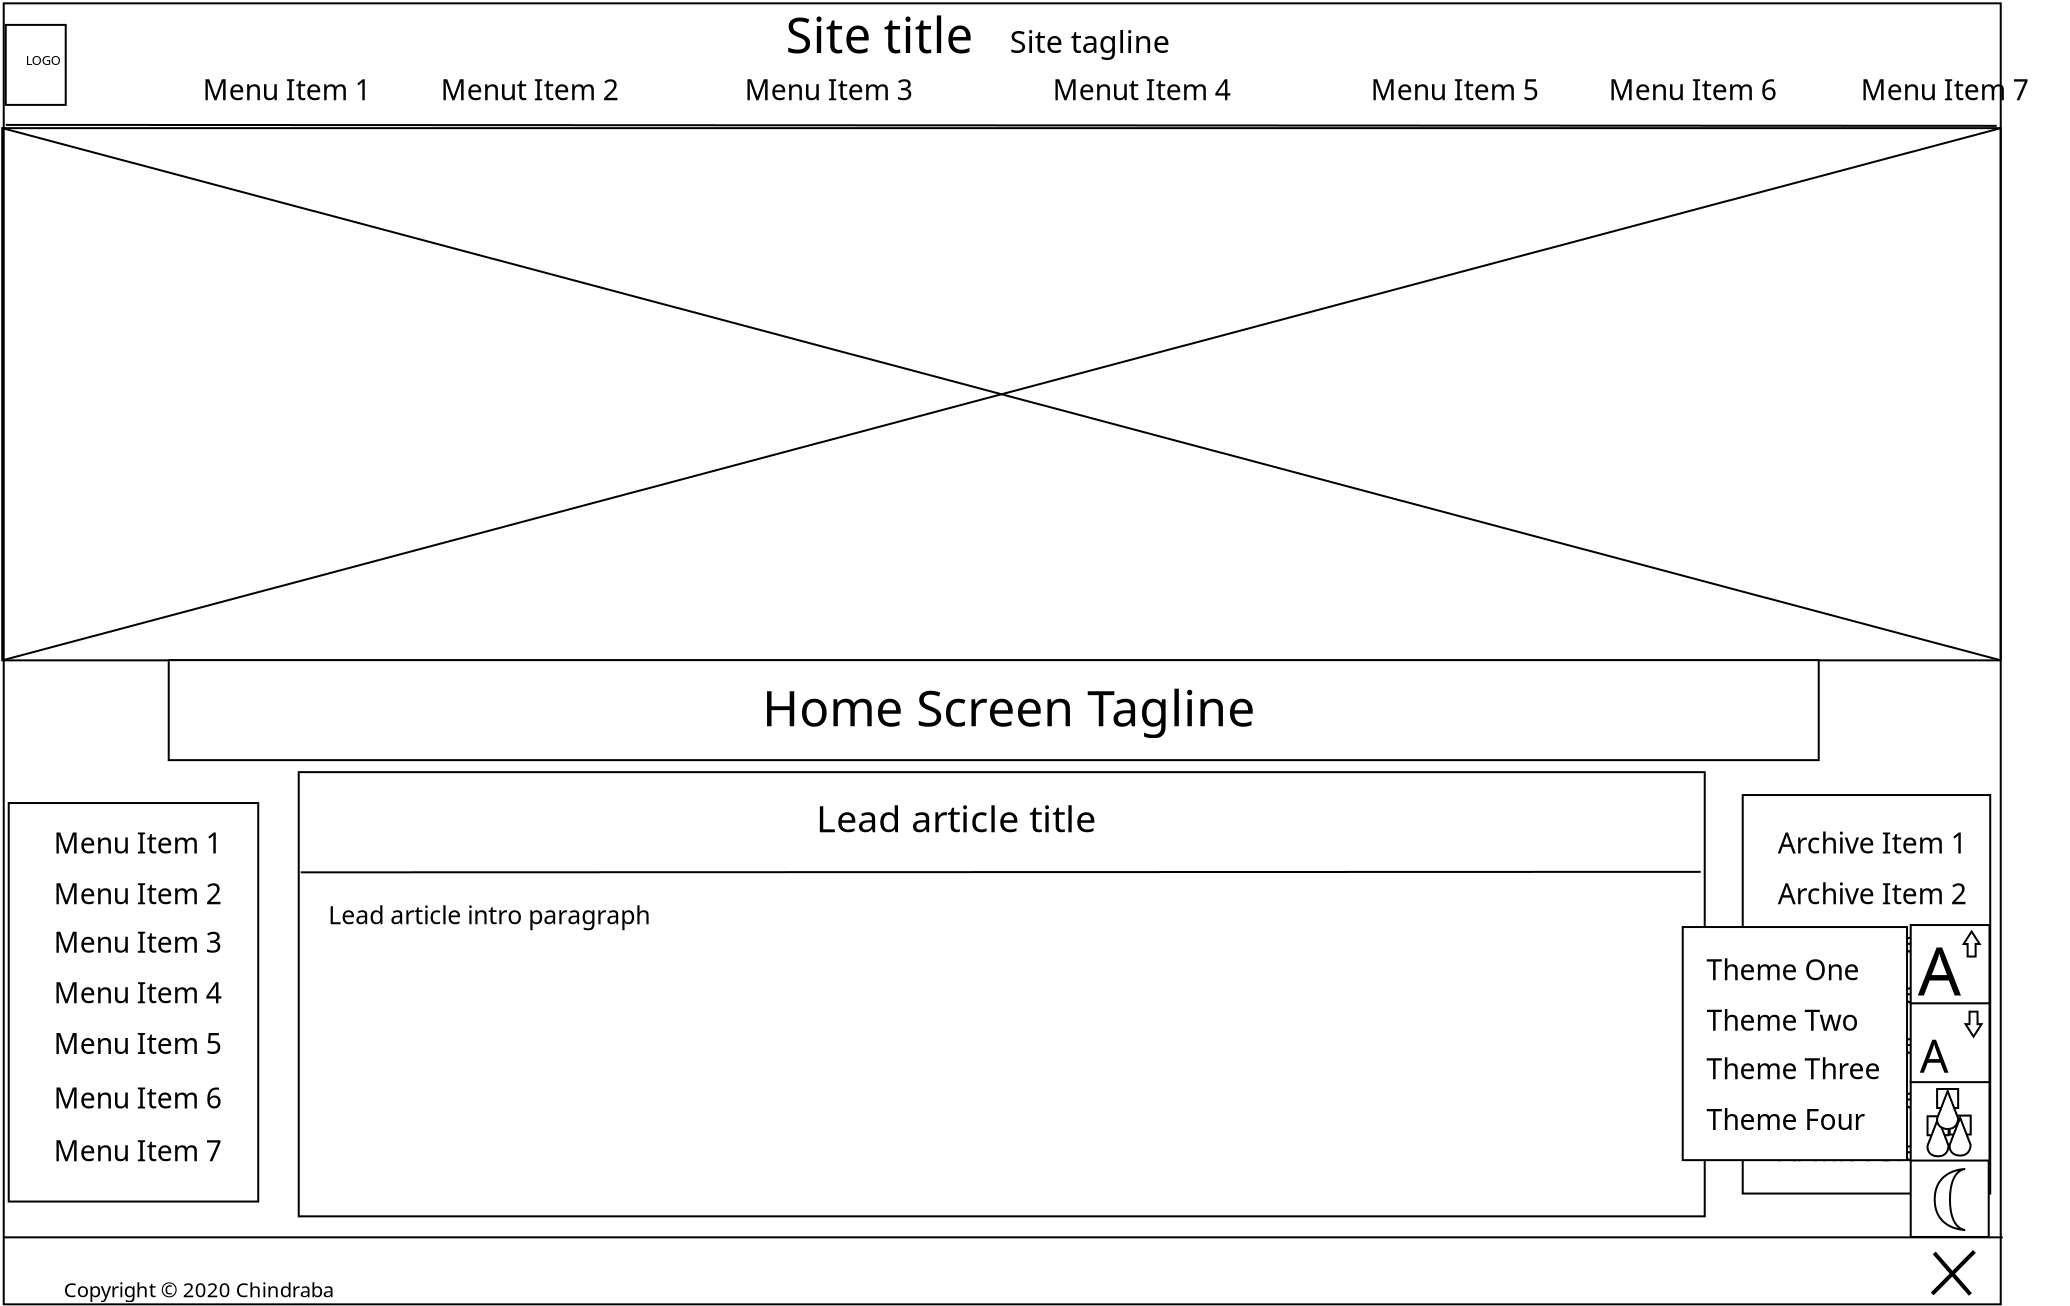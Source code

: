 <?xml version="1.0" encoding="UTF-8"?>
<dia:diagram xmlns:dia="http://www.lysator.liu.se/~alla/dia/">
  <dia:layer name="Background" visible="true" active="true">
    <dia:object type="Standard - Box" version="0" id="O0">
      <dia:attribute name="obj_pos">
        <dia:point val="0.175,0.06"/>
      </dia:attribute>
      <dia:attribute name="obj_bb">
        <dia:rectangle val="0.125,0.01;100.075,65.16"/>
      </dia:attribute>
      <dia:attribute name="elem_corner">
        <dia:point val="0.175,0.06"/>
      </dia:attribute>
      <dia:attribute name="elem_width">
        <dia:real val="99.85"/>
      </dia:attribute>
      <dia:attribute name="elem_height">
        <dia:real val="65.05"/>
      </dia:attribute>
      <dia:attribute name="show_background">
        <dia:boolean val="true"/>
      </dia:attribute>
    </dia:object>
    <dia:object type="Standard - Line" version="0" id="O1">
      <dia:attribute name="obj_pos">
        <dia:point val="0.175,61.76"/>
      </dia:attribute>
      <dia:attribute name="obj_bb">
        <dia:rectangle val="0.125,61.71;100.175,61.81"/>
      </dia:attribute>
      <dia:attribute name="conn_endpoints">
        <dia:point val="0.175,61.76"/>
        <dia:point val="100.125,61.76"/>
      </dia:attribute>
      <dia:attribute name="numcp">
        <dia:int val="1"/>
      </dia:attribute>
    </dia:object>
    <dia:object type="Standard - Text" version="1" id="O2">
      <dia:attribute name="obj_pos">
        <dia:point val="3.175,64.76"/>
      </dia:attribute>
      <dia:attribute name="obj_bb">
        <dia:rectangle val="3.175,63.817;15.955,65.008"/>
      </dia:attribute>
      <dia:attribute name="text">
        <dia:composite type="text">
          <dia:attribute name="string">
            <dia:string>#Copyright © 2020 Chindraba#</dia:string>
          </dia:attribute>
          <dia:attribute name="font">
            <dia:font family="sans" style="0" name="Helvetica"/>
          </dia:attribute>
          <dia:attribute name="height">
            <dia:real val="1.27"/>
          </dia:attribute>
          <dia:attribute name="pos">
            <dia:point val="3.175,64.76"/>
          </dia:attribute>
          <dia:attribute name="color">
            <dia:color val="#000000"/>
          </dia:attribute>
          <dia:attribute name="alignment">
            <dia:enum val="0"/>
          </dia:attribute>
        </dia:composite>
      </dia:attribute>
      <dia:attribute name="valign">
        <dia:enum val="3"/>
      </dia:attribute>
    </dia:object>
    <dia:group>
      <dia:group>
        <dia:object type="Standard - Box" version="0" id="O3">
          <dia:attribute name="obj_pos">
            <dia:point val="0.275,1.138"/>
          </dia:attribute>
          <dia:attribute name="obj_bb">
            <dia:rectangle val="0.225,1.088;3.325,5.188"/>
          </dia:attribute>
          <dia:attribute name="elem_corner">
            <dia:point val="0.275,1.138"/>
          </dia:attribute>
          <dia:attribute name="elem_width">
            <dia:real val="3"/>
          </dia:attribute>
          <dia:attribute name="elem_height">
            <dia:real val="4"/>
          </dia:attribute>
          <dia:attribute name="show_background">
            <dia:boolean val="true"/>
          </dia:attribute>
        </dia:object>
        <dia:object type="Standard - Text" version="1" id="O4">
          <dia:attribute name="obj_pos">
            <dia:point val="1.275,3.138"/>
          </dia:attribute>
          <dia:attribute name="obj_bb">
            <dia:rectangle val="1.275,2.544;2.915,3.294"/>
          </dia:attribute>
          <dia:attribute name="text">
            <dia:composite type="text">
              <dia:attribute name="string">
                <dia:string>#LOGO#</dia:string>
              </dia:attribute>
              <dia:attribute name="font">
                <dia:font family="sans" style="0" name="Helvetica"/>
              </dia:attribute>
              <dia:attribute name="height">
                <dia:real val="0.8"/>
              </dia:attribute>
              <dia:attribute name="pos">
                <dia:point val="1.275,3.138"/>
              </dia:attribute>
              <dia:attribute name="color">
                <dia:color val="#000000"/>
              </dia:attribute>
              <dia:attribute name="alignment">
                <dia:enum val="0"/>
              </dia:attribute>
            </dia:composite>
          </dia:attribute>
          <dia:attribute name="valign">
            <dia:enum val="3"/>
          </dia:attribute>
        </dia:object>
      </dia:group>
      <dia:group>
        <dia:object type="Standard - Text" version="1" id="O5">
          <dia:attribute name="obj_pos">
            <dia:point val="39.275,2.538"/>
          </dia:attribute>
          <dia:attribute name="obj_bb">
            <dia:rectangle val="39.275,0.286;48.047,3.131"/>
          </dia:attribute>
          <dia:attribute name="text">
            <dia:composite type="text">
              <dia:attribute name="string">
                <dia:string>#Site title#</dia:string>
              </dia:attribute>
              <dia:attribute name="font">
                <dia:font family="sans" style="0" name="Helvetica"/>
              </dia:attribute>
              <dia:attribute name="height">
                <dia:real val="3.034"/>
              </dia:attribute>
              <dia:attribute name="pos">
                <dia:point val="39.275,2.538"/>
              </dia:attribute>
              <dia:attribute name="color">
                <dia:color val="#000000"/>
              </dia:attribute>
              <dia:attribute name="alignment">
                <dia:enum val="0"/>
              </dia:attribute>
            </dia:composite>
          </dia:attribute>
          <dia:attribute name="valign">
            <dia:enum val="3"/>
          </dia:attribute>
        </dia:object>
        <dia:object type="Standard - Text" version="1" id="O6">
          <dia:attribute name="obj_pos">
            <dia:point val="50.475,2.538"/>
          </dia:attribute>
          <dia:attribute name="obj_bb">
            <dia:rectangle val="50.475,1.124;58.005,2.91"/>
          </dia:attribute>
          <dia:attribute name="text">
            <dia:composite type="text">
              <dia:attribute name="string">
                <dia:string>#Site tagline#</dia:string>
              </dia:attribute>
              <dia:attribute name="font">
                <dia:font family="sans" style="0" name="Helvetica"/>
              </dia:attribute>
              <dia:attribute name="height">
                <dia:real val="1.905"/>
              </dia:attribute>
              <dia:attribute name="pos">
                <dia:point val="50.475,2.538"/>
              </dia:attribute>
              <dia:attribute name="color">
                <dia:color val="#000000"/>
              </dia:attribute>
              <dia:attribute name="alignment">
                <dia:enum val="0"/>
              </dia:attribute>
            </dia:composite>
          </dia:attribute>
          <dia:attribute name="valign">
            <dia:enum val="3"/>
          </dia:attribute>
        </dia:object>
      </dia:group>
      <dia:object type="Standard - Text" version="1" id="O7">
        <dia:attribute name="obj_pos">
          <dia:point val="10.125,4.91"/>
        </dia:attribute>
        <dia:attribute name="obj_bb">
          <dia:rectangle val="10.125,3.601;97.588,5.255"/>
        </dia:attribute>
        <dia:attribute name="text">
          <dia:composite type="text">
            <dia:attribute name="string">
              <dia:string>#Menu Item 1          Menut Item 2                  Menu Item 3                    Menut Item 4                    Menu Item 5          Menu Item 6            Menu Item 7#</dia:string>
            </dia:attribute>
            <dia:attribute name="font">
              <dia:font family="sans" style="0" name="Helvetica"/>
            </dia:attribute>
            <dia:attribute name="height">
              <dia:real val="1.764"/>
            </dia:attribute>
            <dia:attribute name="pos">
              <dia:point val="10.125,4.91"/>
            </dia:attribute>
            <dia:attribute name="color">
              <dia:color val="#000000"/>
            </dia:attribute>
            <dia:attribute name="alignment">
              <dia:enum val="0"/>
            </dia:attribute>
          </dia:composite>
        </dia:attribute>
        <dia:attribute name="valign">
          <dia:enum val="3"/>
        </dia:attribute>
      </dia:object>
      <dia:object type="Standard - Line" version="0" id="O8">
        <dia:attribute name="obj_pos">
          <dia:point val="0.275,6.138"/>
        </dia:attribute>
        <dia:attribute name="obj_bb">
          <dia:rectangle val="0.225,6.088;99.875,6.235"/>
        </dia:attribute>
        <dia:attribute name="conn_endpoints">
          <dia:point val="0.275,6.138"/>
          <dia:point val="99.825,6.185"/>
        </dia:attribute>
        <dia:attribute name="numcp">
          <dia:int val="1"/>
        </dia:attribute>
      </dia:object>
    </dia:group>
    <dia:group>
      <dia:object type="Standard - Box" version="0" id="O9">
        <dia:attribute name="obj_pos">
          <dia:point val="0.1,6.3"/>
        </dia:attribute>
        <dia:attribute name="obj_bb">
          <dia:rectangle val="0.05,6.25;100.075,32.96"/>
        </dia:attribute>
        <dia:attribute name="elem_corner">
          <dia:point val="0.1,6.3"/>
        </dia:attribute>
        <dia:attribute name="elem_width">
          <dia:real val="99.925"/>
        </dia:attribute>
        <dia:attribute name="elem_height">
          <dia:real val="26.61"/>
        </dia:attribute>
        <dia:attribute name="show_background">
          <dia:boolean val="false"/>
        </dia:attribute>
      </dia:object>
      <dia:object type="Standard - Line" version="0" id="O10">
        <dia:attribute name="obj_pos">
          <dia:point val="0.1,32.91"/>
        </dia:attribute>
        <dia:attribute name="obj_bb">
          <dia:rectangle val="0.039,6.239;100.086,32.971"/>
        </dia:attribute>
        <dia:attribute name="conn_endpoints">
          <dia:point val="0.1,32.91"/>
          <dia:point val="100.025,6.3"/>
        </dia:attribute>
        <dia:attribute name="numcp">
          <dia:int val="1"/>
        </dia:attribute>
        <dia:connections>
          <dia:connection handle="0" to="O9" connection="5"/>
          <dia:connection handle="1" to="O9" connection="2"/>
        </dia:connections>
      </dia:object>
      <dia:object type="Standard - Line" version="0" id="O11">
        <dia:attribute name="obj_pos">
          <dia:point val="0.1,6.3"/>
        </dia:attribute>
        <dia:attribute name="obj_bb">
          <dia:rectangle val="0.039,6.239;100.086,32.971"/>
        </dia:attribute>
        <dia:attribute name="conn_endpoints">
          <dia:point val="0.1,6.3"/>
          <dia:point val="100.025,32.91"/>
        </dia:attribute>
        <dia:attribute name="numcp">
          <dia:int val="1"/>
        </dia:attribute>
        <dia:connections>
          <dia:connection handle="0" to="O9" connection="0"/>
          <dia:connection handle="1" to="O9" connection="7"/>
        </dia:connections>
      </dia:object>
    </dia:group>
    <dia:group>
      <dia:object type="Standard - Box" version="0" id="O12">
        <dia:attribute name="obj_pos">
          <dia:point val="8.425,32.9"/>
        </dia:attribute>
        <dia:attribute name="obj_bb">
          <dia:rectangle val="8.375,32.85;90.975,37.95"/>
        </dia:attribute>
        <dia:attribute name="elem_corner">
          <dia:point val="8.425,32.9"/>
        </dia:attribute>
        <dia:attribute name="elem_width">
          <dia:real val="82.5"/>
        </dia:attribute>
        <dia:attribute name="elem_height">
          <dia:real val="5"/>
        </dia:attribute>
        <dia:attribute name="show_background">
          <dia:boolean val="true"/>
        </dia:attribute>
      </dia:object>
      <dia:object type="Standard - Text" version="1" id="O13">
        <dia:attribute name="obj_pos">
          <dia:point val="38.1,36.2"/>
        </dia:attribute>
        <dia:attribute name="obj_bb">
          <dia:rectangle val="38.1,33.896;61.557,36.806"/>
        </dia:attribute>
        <dia:attribute name="text">
          <dia:composite type="text">
            <dia:attribute name="string">
              <dia:string>#Home Screen Tagline#</dia:string>
            </dia:attribute>
            <dia:attribute name="font">
              <dia:font family="sans" style="0" name="Helvetica"/>
            </dia:attribute>
            <dia:attribute name="height">
              <dia:real val="3.104"/>
            </dia:attribute>
            <dia:attribute name="pos">
              <dia:point val="38.1,36.2"/>
            </dia:attribute>
            <dia:attribute name="color">
              <dia:color val="#000000"/>
            </dia:attribute>
            <dia:attribute name="alignment">
              <dia:enum val="0"/>
            </dia:attribute>
          </dia:composite>
        </dia:attribute>
        <dia:attribute name="valign">
          <dia:enum val="3"/>
        </dia:attribute>
      </dia:object>
    </dia:group>
    <dia:group>
      <dia:object type="Standard - Box" version="0" id="O14">
        <dia:attribute name="obj_pos">
          <dia:point val="14.925,38.5"/>
        </dia:attribute>
        <dia:attribute name="obj_bb">
          <dia:rectangle val="14.875,38.45;85.275,60.76"/>
        </dia:attribute>
        <dia:attribute name="elem_corner">
          <dia:point val="14.925,38.5"/>
        </dia:attribute>
        <dia:attribute name="elem_width">
          <dia:real val="70.3"/>
        </dia:attribute>
        <dia:attribute name="elem_height">
          <dia:real val="22.21"/>
        </dia:attribute>
        <dia:attribute name="show_background">
          <dia:boolean val="true"/>
        </dia:attribute>
      </dia:object>
      <dia:object type="Standard - Line" version="0" id="O15">
        <dia:attribute name="obj_pos">
          <dia:point val="15.025,43.51"/>
        </dia:attribute>
        <dia:attribute name="obj_bb">
          <dia:rectangle val="14.975,43.435;85.075,43.56"/>
        </dia:attribute>
        <dia:attribute name="conn_endpoints">
          <dia:point val="15.025,43.51"/>
          <dia:point val="85.025,43.485"/>
        </dia:attribute>
        <dia:attribute name="numcp">
          <dia:int val="1"/>
        </dia:attribute>
      </dia:object>
      <dia:object type="Standard - Text" version="1" id="O16">
        <dia:attribute name="obj_pos">
          <dia:point val="40.8,41.5"/>
        </dia:attribute>
        <dia:attribute name="obj_bb">
          <dia:rectangle val="40.8,39.772;54.057,41.955"/>
        </dia:attribute>
        <dia:attribute name="text">
          <dia:composite type="text">
            <dia:attribute name="string">
              <dia:string>#Lead article title#</dia:string>
            </dia:attribute>
            <dia:attribute name="font">
              <dia:font family="sans" style="0" name="Helvetica"/>
            </dia:attribute>
            <dia:attribute name="height">
              <dia:real val="2.328"/>
            </dia:attribute>
            <dia:attribute name="pos">
              <dia:point val="40.8,41.5"/>
            </dia:attribute>
            <dia:attribute name="color">
              <dia:color val="#000000"/>
            </dia:attribute>
            <dia:attribute name="alignment">
              <dia:enum val="0"/>
            </dia:attribute>
          </dia:composite>
        </dia:attribute>
        <dia:attribute name="valign">
          <dia:enum val="3"/>
        </dia:attribute>
      </dia:object>
      <dia:object type="Standard - Text" version="1" id="O17">
        <dia:attribute name="obj_pos">
          <dia:point val="16.4,46.1"/>
        </dia:attribute>
        <dia:attribute name="obj_bb">
          <dia:rectangle val="16.4,44.948;31.573,46.403"/>
        </dia:attribute>
        <dia:attribute name="text">
          <dia:composite type="text">
            <dia:attribute name="string">
              <dia:string>#Lead article intro paragraph#</dia:string>
            </dia:attribute>
            <dia:attribute name="font">
              <dia:font family="sans" style="0" name="Helvetica"/>
            </dia:attribute>
            <dia:attribute name="height">
              <dia:real val="1.552"/>
            </dia:attribute>
            <dia:attribute name="pos">
              <dia:point val="16.4,46.1"/>
            </dia:attribute>
            <dia:attribute name="color">
              <dia:color val="#000000"/>
            </dia:attribute>
            <dia:attribute name="alignment">
              <dia:enum val="0"/>
            </dia:attribute>
          </dia:composite>
        </dia:attribute>
        <dia:attribute name="valign">
          <dia:enum val="3"/>
        </dia:attribute>
      </dia:object>
    </dia:group>
    <dia:group>
      <dia:group>
        <dia:object type="Standard - Box" version="0" id="O18">
          <dia:attribute name="obj_pos">
            <dia:point val="0.425,40.045"/>
          </dia:attribute>
          <dia:attribute name="obj_bb">
            <dia:rectangle val="0.375,39.995;12.95,60.02"/>
          </dia:attribute>
          <dia:attribute name="elem_corner">
            <dia:point val="0.425,40.045"/>
          </dia:attribute>
          <dia:attribute name="elem_width">
            <dia:real val="12.475"/>
          </dia:attribute>
          <dia:attribute name="elem_height">
            <dia:real val="19.925"/>
          </dia:attribute>
          <dia:attribute name="show_background">
            <dia:boolean val="true"/>
          </dia:attribute>
        </dia:object>
        <dia:group>
          <dia:object type="Standard - Text" version="1" id="O19">
            <dia:attribute name="obj_pos">
              <dia:point val="2.675,42.57"/>
            </dia:attribute>
            <dia:attribute name="obj_bb">
              <dia:rectangle val="2.675,41.261;10.537,42.914"/>
            </dia:attribute>
            <dia:attribute name="text">
              <dia:composite type="text">
                <dia:attribute name="string">
                  <dia:string>#Menu Item 1#</dia:string>
                </dia:attribute>
                <dia:attribute name="font">
                  <dia:font family="sans" style="0" name="Helvetica"/>
                </dia:attribute>
                <dia:attribute name="height">
                  <dia:real val="1.764"/>
                </dia:attribute>
                <dia:attribute name="pos">
                  <dia:point val="2.675,42.57"/>
                </dia:attribute>
                <dia:attribute name="color">
                  <dia:color val="#000000"/>
                </dia:attribute>
                <dia:attribute name="alignment">
                  <dia:enum val="0"/>
                </dia:attribute>
              </dia:composite>
            </dia:attribute>
            <dia:attribute name="valign">
              <dia:enum val="3"/>
            </dia:attribute>
          </dia:object>
          <dia:object type="Standard - Text" version="1" id="O20">
            <dia:attribute name="obj_pos">
              <dia:point val="2.675,57.949"/>
            </dia:attribute>
            <dia:attribute name="obj_bb">
              <dia:rectangle val="2.675,56.64;10.537,58.294"/>
            </dia:attribute>
            <dia:attribute name="text">
              <dia:composite type="text">
                <dia:attribute name="string">
                  <dia:string>#Menu Item 7#</dia:string>
                </dia:attribute>
                <dia:attribute name="font">
                  <dia:font family="sans" style="0" name="Helvetica"/>
                </dia:attribute>
                <dia:attribute name="height">
                  <dia:real val="1.764"/>
                </dia:attribute>
                <dia:attribute name="pos">
                  <dia:point val="2.675,57.949"/>
                </dia:attribute>
                <dia:attribute name="color">
                  <dia:color val="#000000"/>
                </dia:attribute>
                <dia:attribute name="alignment">
                  <dia:enum val="0"/>
                </dia:attribute>
              </dia:composite>
            </dia:attribute>
            <dia:attribute name="valign">
              <dia:enum val="3"/>
            </dia:attribute>
          </dia:object>
          <dia:object type="Standard - Text" version="1" id="O21">
            <dia:attribute name="obj_pos">
              <dia:point val="2.675,55.319"/>
            </dia:attribute>
            <dia:attribute name="obj_bb">
              <dia:rectangle val="2.675,54.01;10.537,55.664"/>
            </dia:attribute>
            <dia:attribute name="text">
              <dia:composite type="text">
                <dia:attribute name="string">
                  <dia:string>#Menu Item 6#</dia:string>
                </dia:attribute>
                <dia:attribute name="font">
                  <dia:font family="sans" style="0" name="Helvetica"/>
                </dia:attribute>
                <dia:attribute name="height">
                  <dia:real val="1.764"/>
                </dia:attribute>
                <dia:attribute name="pos">
                  <dia:point val="2.675,55.319"/>
                </dia:attribute>
                <dia:attribute name="color">
                  <dia:color val="#000000"/>
                </dia:attribute>
                <dia:attribute name="alignment">
                  <dia:enum val="0"/>
                </dia:attribute>
              </dia:composite>
            </dia:attribute>
            <dia:attribute name="valign">
              <dia:enum val="3"/>
            </dia:attribute>
          </dia:object>
          <dia:object type="Standard - Text" version="1" id="O22">
            <dia:attribute name="obj_pos">
              <dia:point val="2.675,52.589"/>
            </dia:attribute>
            <dia:attribute name="obj_bb">
              <dia:rectangle val="2.675,51.28;10.537,52.934"/>
            </dia:attribute>
            <dia:attribute name="text">
              <dia:composite type="text">
                <dia:attribute name="string">
                  <dia:string>#Menu Item 5#</dia:string>
                </dia:attribute>
                <dia:attribute name="font">
                  <dia:font family="sans" style="0" name="Helvetica"/>
                </dia:attribute>
                <dia:attribute name="height">
                  <dia:real val="1.764"/>
                </dia:attribute>
                <dia:attribute name="pos">
                  <dia:point val="2.675,52.589"/>
                </dia:attribute>
                <dia:attribute name="color">
                  <dia:color val="#000000"/>
                </dia:attribute>
                <dia:attribute name="alignment">
                  <dia:enum val="0"/>
                </dia:attribute>
              </dia:composite>
            </dia:attribute>
            <dia:attribute name="valign">
              <dia:enum val="3"/>
            </dia:attribute>
          </dia:object>
          <dia:object type="Standard - Text" version="1" id="O23">
            <dia:attribute name="obj_pos">
              <dia:point val="2.675,50.059"/>
            </dia:attribute>
            <dia:attribute name="obj_bb">
              <dia:rectangle val="2.675,48.75;10.537,50.404"/>
            </dia:attribute>
            <dia:attribute name="text">
              <dia:composite type="text">
                <dia:attribute name="string">
                  <dia:string>#Menu Item 4#</dia:string>
                </dia:attribute>
                <dia:attribute name="font">
                  <dia:font family="sans" style="0" name="Helvetica"/>
                </dia:attribute>
                <dia:attribute name="height">
                  <dia:real val="1.764"/>
                </dia:attribute>
                <dia:attribute name="pos">
                  <dia:point val="2.675,50.059"/>
                </dia:attribute>
                <dia:attribute name="color">
                  <dia:color val="#000000"/>
                </dia:attribute>
                <dia:attribute name="alignment">
                  <dia:enum val="0"/>
                </dia:attribute>
              </dia:composite>
            </dia:attribute>
            <dia:attribute name="valign">
              <dia:enum val="3"/>
            </dia:attribute>
          </dia:object>
          <dia:object type="Standard - Text" version="1" id="O24">
            <dia:attribute name="obj_pos">
              <dia:point val="2.675,47.529"/>
            </dia:attribute>
            <dia:attribute name="obj_bb">
              <dia:rectangle val="2.675,46.22;10.537,47.874"/>
            </dia:attribute>
            <dia:attribute name="text">
              <dia:composite type="text">
                <dia:attribute name="string">
                  <dia:string>#Menu Item 3#</dia:string>
                </dia:attribute>
                <dia:attribute name="font">
                  <dia:font family="sans" style="0" name="Helvetica"/>
                </dia:attribute>
                <dia:attribute name="height">
                  <dia:real val="1.764"/>
                </dia:attribute>
                <dia:attribute name="pos">
                  <dia:point val="2.675,47.529"/>
                </dia:attribute>
                <dia:attribute name="color">
                  <dia:color val="#000000"/>
                </dia:attribute>
                <dia:attribute name="alignment">
                  <dia:enum val="0"/>
                </dia:attribute>
              </dia:composite>
            </dia:attribute>
            <dia:attribute name="valign">
              <dia:enum val="3"/>
            </dia:attribute>
          </dia:object>
          <dia:object type="Standard - Text" version="1" id="O25">
            <dia:attribute name="obj_pos">
              <dia:point val="2.675,45.099"/>
            </dia:attribute>
            <dia:attribute name="obj_bb">
              <dia:rectangle val="2.675,43.79;10.537,45.444"/>
            </dia:attribute>
            <dia:attribute name="text">
              <dia:composite type="text">
                <dia:attribute name="string">
                  <dia:string>#Menu Item 2#</dia:string>
                </dia:attribute>
                <dia:attribute name="font">
                  <dia:font family="sans" style="0" name="Helvetica"/>
                </dia:attribute>
                <dia:attribute name="height">
                  <dia:real val="1.764"/>
                </dia:attribute>
                <dia:attribute name="pos">
                  <dia:point val="2.675,45.099"/>
                </dia:attribute>
                <dia:attribute name="color">
                  <dia:color val="#000000"/>
                </dia:attribute>
                <dia:attribute name="alignment">
                  <dia:enum val="0"/>
                </dia:attribute>
              </dia:composite>
            </dia:attribute>
            <dia:attribute name="valign">
              <dia:enum val="3"/>
            </dia:attribute>
          </dia:object>
        </dia:group>
      </dia:group>
      <dia:group>
        <dia:object type="Standard - Box" version="0" id="O26">
          <dia:attribute name="obj_pos">
            <dia:point val="87.125,39.645"/>
          </dia:attribute>
          <dia:attribute name="obj_bb">
            <dia:rectangle val="87.075,39.595;99.55,59.62"/>
          </dia:attribute>
          <dia:attribute name="elem_corner">
            <dia:point val="87.125,39.645"/>
          </dia:attribute>
          <dia:attribute name="elem_width">
            <dia:real val="12.375"/>
          </dia:attribute>
          <dia:attribute name="elem_height">
            <dia:real val="19.925"/>
          </dia:attribute>
          <dia:attribute name="show_background">
            <dia:boolean val="true"/>
          </dia:attribute>
        </dia:object>
        <dia:group>
          <dia:object type="Standard - Text" version="1" id="O27">
            <dia:attribute name="obj_pos">
              <dia:point val="88.875,42.57"/>
            </dia:attribute>
            <dia:attribute name="obj_bb">
              <dia:rectangle val="88.875,41.261;97.865,42.914"/>
            </dia:attribute>
            <dia:attribute name="text">
              <dia:composite type="text">
                <dia:attribute name="string">
                  <dia:string>#Archive Item 1#</dia:string>
                </dia:attribute>
                <dia:attribute name="font">
                  <dia:font family="sans" style="0" name="Helvetica"/>
                </dia:attribute>
                <dia:attribute name="height">
                  <dia:real val="1.764"/>
                </dia:attribute>
                <dia:attribute name="pos">
                  <dia:point val="88.875,42.57"/>
                </dia:attribute>
                <dia:attribute name="color">
                  <dia:color val="#000000"/>
                </dia:attribute>
                <dia:attribute name="alignment">
                  <dia:enum val="0"/>
                </dia:attribute>
              </dia:composite>
            </dia:attribute>
            <dia:attribute name="valign">
              <dia:enum val="3"/>
            </dia:attribute>
          </dia:object>
          <dia:object type="Standard - Text" version="1" id="O28">
            <dia:attribute name="obj_pos">
              <dia:point val="88.875,57.949"/>
            </dia:attribute>
            <dia:attribute name="obj_bb">
              <dia:rectangle val="88.875,56.64;97.865,58.294"/>
            </dia:attribute>
            <dia:attribute name="text">
              <dia:composite type="text">
                <dia:attribute name="string">
                  <dia:string>#Archive Item 7#</dia:string>
                </dia:attribute>
                <dia:attribute name="font">
                  <dia:font family="sans" style="0" name="Helvetica"/>
                </dia:attribute>
                <dia:attribute name="height">
                  <dia:real val="1.764"/>
                </dia:attribute>
                <dia:attribute name="pos">
                  <dia:point val="88.875,57.949"/>
                </dia:attribute>
                <dia:attribute name="color">
                  <dia:color val="#000000"/>
                </dia:attribute>
                <dia:attribute name="alignment">
                  <dia:enum val="0"/>
                </dia:attribute>
              </dia:composite>
            </dia:attribute>
            <dia:attribute name="valign">
              <dia:enum val="3"/>
            </dia:attribute>
          </dia:object>
          <dia:object type="Standard - Text" version="1" id="O29">
            <dia:attribute name="obj_pos">
              <dia:point val="88.875,55.319"/>
            </dia:attribute>
            <dia:attribute name="obj_bb">
              <dia:rectangle val="88.875,54.01;97.865,55.664"/>
            </dia:attribute>
            <dia:attribute name="text">
              <dia:composite type="text">
                <dia:attribute name="string">
                  <dia:string>#Archive Item 6#</dia:string>
                </dia:attribute>
                <dia:attribute name="font">
                  <dia:font family="sans" style="0" name="Helvetica"/>
                </dia:attribute>
                <dia:attribute name="height">
                  <dia:real val="1.764"/>
                </dia:attribute>
                <dia:attribute name="pos">
                  <dia:point val="88.875,55.319"/>
                </dia:attribute>
                <dia:attribute name="color">
                  <dia:color val="#000000"/>
                </dia:attribute>
                <dia:attribute name="alignment">
                  <dia:enum val="0"/>
                </dia:attribute>
              </dia:composite>
            </dia:attribute>
            <dia:attribute name="valign">
              <dia:enum val="3"/>
            </dia:attribute>
          </dia:object>
          <dia:object type="Standard - Text" version="1" id="O30">
            <dia:attribute name="obj_pos">
              <dia:point val="88.875,52.589"/>
            </dia:attribute>
            <dia:attribute name="obj_bb">
              <dia:rectangle val="88.875,51.28;97.865,52.934"/>
            </dia:attribute>
            <dia:attribute name="text">
              <dia:composite type="text">
                <dia:attribute name="string">
                  <dia:string>#Archive Item 5#</dia:string>
                </dia:attribute>
                <dia:attribute name="font">
                  <dia:font family="sans" style="0" name="Helvetica"/>
                </dia:attribute>
                <dia:attribute name="height">
                  <dia:real val="1.764"/>
                </dia:attribute>
                <dia:attribute name="pos">
                  <dia:point val="88.875,52.589"/>
                </dia:attribute>
                <dia:attribute name="color">
                  <dia:color val="#000000"/>
                </dia:attribute>
                <dia:attribute name="alignment">
                  <dia:enum val="0"/>
                </dia:attribute>
              </dia:composite>
            </dia:attribute>
            <dia:attribute name="valign">
              <dia:enum val="3"/>
            </dia:attribute>
          </dia:object>
          <dia:object type="Standard - Text" version="1" id="O31">
            <dia:attribute name="obj_pos">
              <dia:point val="88.875,50.059"/>
            </dia:attribute>
            <dia:attribute name="obj_bb">
              <dia:rectangle val="88.875,48.75;97.865,50.404"/>
            </dia:attribute>
            <dia:attribute name="text">
              <dia:composite type="text">
                <dia:attribute name="string">
                  <dia:string>#Archive Item 4#</dia:string>
                </dia:attribute>
                <dia:attribute name="font">
                  <dia:font family="sans" style="0" name="Helvetica"/>
                </dia:attribute>
                <dia:attribute name="height">
                  <dia:real val="1.764"/>
                </dia:attribute>
                <dia:attribute name="pos">
                  <dia:point val="88.875,50.059"/>
                </dia:attribute>
                <dia:attribute name="color">
                  <dia:color val="#000000"/>
                </dia:attribute>
                <dia:attribute name="alignment">
                  <dia:enum val="0"/>
                </dia:attribute>
              </dia:composite>
            </dia:attribute>
            <dia:attribute name="valign">
              <dia:enum val="3"/>
            </dia:attribute>
          </dia:object>
          <dia:object type="Standard - Text" version="1" id="O32">
            <dia:attribute name="obj_pos">
              <dia:point val="88.875,47.529"/>
            </dia:attribute>
            <dia:attribute name="obj_bb">
              <dia:rectangle val="88.875,46.22;97.865,47.874"/>
            </dia:attribute>
            <dia:attribute name="text">
              <dia:composite type="text">
                <dia:attribute name="string">
                  <dia:string>#Archive Item 3#</dia:string>
                </dia:attribute>
                <dia:attribute name="font">
                  <dia:font family="sans" style="0" name="Helvetica"/>
                </dia:attribute>
                <dia:attribute name="height">
                  <dia:real val="1.764"/>
                </dia:attribute>
                <dia:attribute name="pos">
                  <dia:point val="88.875,47.529"/>
                </dia:attribute>
                <dia:attribute name="color">
                  <dia:color val="#000000"/>
                </dia:attribute>
                <dia:attribute name="alignment">
                  <dia:enum val="0"/>
                </dia:attribute>
              </dia:composite>
            </dia:attribute>
            <dia:attribute name="valign">
              <dia:enum val="3"/>
            </dia:attribute>
          </dia:object>
          <dia:object type="Standard - Text" version="1" id="O33">
            <dia:attribute name="obj_pos">
              <dia:point val="88.875,45.099"/>
            </dia:attribute>
            <dia:attribute name="obj_bb">
              <dia:rectangle val="88.875,43.79;97.865,45.444"/>
            </dia:attribute>
            <dia:attribute name="text">
              <dia:composite type="text">
                <dia:attribute name="string">
                  <dia:string>#Archive Item 2#</dia:string>
                </dia:attribute>
                <dia:attribute name="font">
                  <dia:font family="sans" style="0" name="Helvetica"/>
                </dia:attribute>
                <dia:attribute name="height">
                  <dia:real val="1.764"/>
                </dia:attribute>
                <dia:attribute name="pos">
                  <dia:point val="88.875,45.099"/>
                </dia:attribute>
                <dia:attribute name="color">
                  <dia:color val="#000000"/>
                </dia:attribute>
                <dia:attribute name="alignment">
                  <dia:enum val="0"/>
                </dia:attribute>
              </dia:composite>
            </dia:attribute>
            <dia:attribute name="valign">
              <dia:enum val="3"/>
            </dia:attribute>
          </dia:object>
        </dia:group>
      </dia:group>
    </dia:group>
    <dia:group>
      <dia:group>
        <dia:object type="Standard - Box" version="0" id="O34">
          <dia:attribute name="obj_pos">
            <dia:point val="95.525,57.843"/>
          </dia:attribute>
          <dia:attribute name="obj_bb">
            <dia:rectangle val="95.475,57.792;99.475,61.792"/>
          </dia:attribute>
          <dia:attribute name="elem_corner">
            <dia:point val="95.525,57.843"/>
          </dia:attribute>
          <dia:attribute name="elem_width">
            <dia:real val="3.9"/>
          </dia:attribute>
          <dia:attribute name="elem_height">
            <dia:real val="3.9"/>
          </dia:attribute>
          <dia:attribute name="show_background">
            <dia:boolean val="true"/>
          </dia:attribute>
          <dia:attribute name="aspect">
            <dia:enum val="2"/>
          </dia:attribute>
        </dia:object>
        <dia:object type="Assorted - Quarter Moon" version="1" id="O35">
          <dia:attribute name="obj_pos">
            <dia:point val="96.725,58.343"/>
          </dia:attribute>
          <dia:attribute name="obj_bb">
            <dia:rectangle val="96.675,58.343;98.3,61.443"/>
          </dia:attribute>
          <dia:attribute name="meta">
            <dia:composite type="dict"/>
          </dia:attribute>
          <dia:attribute name="elem_corner">
            <dia:point val="96.725,58.343"/>
          </dia:attribute>
          <dia:attribute name="elem_width">
            <dia:real val="1.525"/>
          </dia:attribute>
          <dia:attribute name="elem_height">
            <dia:real val="3.05"/>
          </dia:attribute>
          <dia:attribute name="line_width">
            <dia:real val="0.1"/>
          </dia:attribute>
          <dia:attribute name="line_colour">
            <dia:color val="#000000"/>
          </dia:attribute>
          <dia:attribute name="fill_colour">
            <dia:color val="#ffffff"/>
          </dia:attribute>
          <dia:attribute name="show_background">
            <dia:boolean val="true"/>
          </dia:attribute>
          <dia:attribute name="line_style">
            <dia:enum val="0"/>
            <dia:real val="1"/>
          </dia:attribute>
          <dia:attribute name="flip_horizontal">
            <dia:boolean val="false"/>
          </dia:attribute>
          <dia:attribute name="flip_vertical">
            <dia:boolean val="false"/>
          </dia:attribute>
          <dia:attribute name="subscale">
            <dia:real val="1"/>
          </dia:attribute>
        </dia:object>
      </dia:group>
      <dia:object type="Standard - Box" version="0" id="O36">
        <dia:attribute name="obj_pos">
          <dia:point val="95.525,53.98"/>
        </dia:attribute>
        <dia:attribute name="obj_bb">
          <dia:rectangle val="95.475,53.93;99.515,57.97"/>
        </dia:attribute>
        <dia:attribute name="elem_corner">
          <dia:point val="95.525,53.98"/>
        </dia:attribute>
        <dia:attribute name="elem_width">
          <dia:real val="3.94"/>
        </dia:attribute>
        <dia:attribute name="elem_height">
          <dia:real val="3.94"/>
        </dia:attribute>
        <dia:attribute name="show_background">
          <dia:boolean val="true"/>
        </dia:attribute>
        <dia:attribute name="aspect">
          <dia:enum val="2"/>
        </dia:attribute>
      </dia:object>
      <dia:object type="Standard - Box" version="0" id="O37">
        <dia:attribute name="obj_pos">
          <dia:point val="95.525,46.145"/>
        </dia:attribute>
        <dia:attribute name="obj_bb">
          <dia:rectangle val="95.475,46.095;99.515,50.135"/>
        </dia:attribute>
        <dia:attribute name="elem_corner">
          <dia:point val="95.525,46.145"/>
        </dia:attribute>
        <dia:attribute name="elem_width">
          <dia:real val="3.94"/>
        </dia:attribute>
        <dia:attribute name="elem_height">
          <dia:real val="3.94"/>
        </dia:attribute>
        <dia:attribute name="show_background">
          <dia:boolean val="true"/>
        </dia:attribute>
        <dia:attribute name="aspect">
          <dia:enum val="2"/>
        </dia:attribute>
      </dia:object>
      <dia:object type="Standard - Box" version="0" id="O38">
        <dia:attribute name="obj_pos">
          <dia:point val="95.525,50.06"/>
        </dia:attribute>
        <dia:attribute name="obj_bb">
          <dia:rectangle val="95.475,50.01;99.515,54.05"/>
        </dia:attribute>
        <dia:attribute name="elem_corner">
          <dia:point val="95.525,50.06"/>
        </dia:attribute>
        <dia:attribute name="elem_width">
          <dia:real val="3.94"/>
        </dia:attribute>
        <dia:attribute name="elem_height">
          <dia:real val="3.94"/>
        </dia:attribute>
        <dia:attribute name="show_background">
          <dia:boolean val="true"/>
        </dia:attribute>
        <dia:attribute name="aspect">
          <dia:enum val="2"/>
        </dia:attribute>
      </dia:object>
      <dia:object type="Standard - Text" version="1" id="O39">
        <dia:attribute name="obj_pos">
          <dia:point val="95.87,49.667"/>
        </dia:attribute>
        <dia:attribute name="obj_bb">
          <dia:rectangle val="95.87,46.526;98.08,50.494"/>
        </dia:attribute>
        <dia:attribute name="text">
          <dia:composite type="text">
            <dia:attribute name="string">
              <dia:string>#A#</dia:string>
            </dia:attribute>
            <dia:attribute name="font">
              <dia:font family="sans" style="0" name="Helvetica"/>
            </dia:attribute>
            <dia:attribute name="height">
              <dia:real val="4.233"/>
            </dia:attribute>
            <dia:attribute name="pos">
              <dia:point val="95.87,49.667"/>
            </dia:attribute>
            <dia:attribute name="color">
              <dia:color val="#000000"/>
            </dia:attribute>
            <dia:attribute name="alignment">
              <dia:enum val="0"/>
            </dia:attribute>
          </dia:composite>
        </dia:attribute>
        <dia:attribute name="valign">
          <dia:enum val="3"/>
        </dia:attribute>
      </dia:object>
      <dia:object type="Standard - Text" version="1" id="O40">
        <dia:attribute name="obj_pos">
          <dia:point val="95.975,53.524"/>
        </dia:attribute>
        <dia:attribute name="obj_bb">
          <dia:rectangle val="95.975,51.43;97.448,54.076"/>
        </dia:attribute>
        <dia:attribute name="text">
          <dia:composite type="text">
            <dia:attribute name="string">
              <dia:string>#A#</dia:string>
            </dia:attribute>
            <dia:attribute name="font">
              <dia:font family="sans" style="0" name="Helvetica"/>
            </dia:attribute>
            <dia:attribute name="height">
              <dia:real val="2.822"/>
            </dia:attribute>
            <dia:attribute name="pos">
              <dia:point val="95.975,53.524"/>
            </dia:attribute>
            <dia:attribute name="color">
              <dia:color val="#000000"/>
            </dia:attribute>
            <dia:attribute name="alignment">
              <dia:enum val="0"/>
            </dia:attribute>
          </dia:composite>
        </dia:attribute>
        <dia:attribute name="valign">
          <dia:enum val="3"/>
        </dia:attribute>
      </dia:object>
      <dia:object type="Geometric - Up Arrow" version="1" id="O41">
        <dia:attribute name="obj_pos">
          <dia:point val="98.17,46.468"/>
        </dia:attribute>
        <dia:attribute name="obj_bb">
          <dia:rectangle val="98.079,46.375;99.061,47.767"/>
        </dia:attribute>
        <dia:attribute name="meta">
          <dia:composite type="dict"/>
        </dia:attribute>
        <dia:attribute name="elem_corner">
          <dia:point val="98.17,46.468"/>
        </dia:attribute>
        <dia:attribute name="elem_width">
          <dia:real val="0.8"/>
        </dia:attribute>
        <dia:attribute name="elem_height">
          <dia:real val="1.25"/>
        </dia:attribute>
        <dia:attribute name="line_width">
          <dia:real val="0.1"/>
        </dia:attribute>
        <dia:attribute name="line_colour">
          <dia:color val="#000000"/>
        </dia:attribute>
        <dia:attribute name="fill_colour">
          <dia:color val="#ffffff"/>
        </dia:attribute>
        <dia:attribute name="show_background">
          <dia:boolean val="true"/>
        </dia:attribute>
        <dia:attribute name="line_style">
          <dia:enum val="0"/>
          <dia:real val="1"/>
        </dia:attribute>
        <dia:attribute name="flip_horizontal">
          <dia:boolean val="false"/>
        </dia:attribute>
        <dia:attribute name="flip_vertical">
          <dia:boolean val="false"/>
        </dia:attribute>
        <dia:attribute name="subscale">
          <dia:real val="1"/>
        </dia:attribute>
      </dia:object>
      <dia:object type="Geometric - Up Arrow" version="1" id="O42">
        <dia:attribute name="obj_pos">
          <dia:point val="98.266,50.475"/>
        </dia:attribute>
        <dia:attribute name="obj_bb">
          <dia:rectangle val="98.175,50.425;99.158,51.818"/>
        </dia:attribute>
        <dia:attribute name="meta">
          <dia:composite type="dict"/>
        </dia:attribute>
        <dia:attribute name="elem_corner">
          <dia:point val="98.266,50.475"/>
        </dia:attribute>
        <dia:attribute name="elem_width">
          <dia:real val="0.8"/>
        </dia:attribute>
        <dia:attribute name="elem_height">
          <dia:real val="1.25"/>
        </dia:attribute>
        <dia:attribute name="line_width">
          <dia:real val="0.1"/>
        </dia:attribute>
        <dia:attribute name="line_colour">
          <dia:color val="#000000"/>
        </dia:attribute>
        <dia:attribute name="fill_colour">
          <dia:color val="#ffffff"/>
        </dia:attribute>
        <dia:attribute name="show_background">
          <dia:boolean val="true"/>
        </dia:attribute>
        <dia:attribute name="line_style">
          <dia:enum val="0"/>
          <dia:real val="1"/>
        </dia:attribute>
        <dia:attribute name="flip_horizontal">
          <dia:boolean val="false"/>
        </dia:attribute>
        <dia:attribute name="flip_vertical">
          <dia:boolean val="true"/>
        </dia:attribute>
        <dia:attribute name="subscale">
          <dia:real val="1"/>
        </dia:attribute>
      </dia:object>
      <dia:group>
        <dia:object type="Lights - PAR_floor" version="1" id="O43">
          <dia:attribute name="obj_pos">
            <dia:point val="96.351,55.708"/>
          </dia:attribute>
          <dia:attribute name="obj_bb">
            <dia:rectangle val="96.325,55.657;97.48,57.758"/>
          </dia:attribute>
          <dia:attribute name="meta">
            <dia:composite type="dict"/>
          </dia:attribute>
          <dia:attribute name="elem_corner">
            <dia:point val="96.351,55.708"/>
          </dia:attribute>
          <dia:attribute name="elem_width">
            <dia:real val="1.079"/>
          </dia:attribute>
          <dia:attribute name="elem_height">
            <dia:real val="2.0"/>
          </dia:attribute>
          <dia:attribute name="line_width">
            <dia:real val="0.1"/>
          </dia:attribute>
          <dia:attribute name="line_colour">
            <dia:color val="#000000"/>
          </dia:attribute>
          <dia:attribute name="fill_colour">
            <dia:color val="#ffffff"/>
          </dia:attribute>
          <dia:attribute name="show_background">
            <dia:boolean val="true"/>
          </dia:attribute>
          <dia:attribute name="line_style">
            <dia:enum val="0"/>
            <dia:real val="1"/>
          </dia:attribute>
          <dia:attribute name="flip_horizontal">
            <dia:boolean val="false"/>
          </dia:attribute>
          <dia:attribute name="flip_vertical">
            <dia:boolean val="false"/>
          </dia:attribute>
          <dia:attribute name="subscale">
            <dia:real val="1"/>
          </dia:attribute>
        </dia:object>
        <dia:object type="Lights - PAR_floor" version="1" id="O44">
          <dia:attribute name="obj_pos">
            <dia:point val="97.456,55.672"/>
          </dia:attribute>
          <dia:attribute name="obj_bb">
            <dia:rectangle val="97.43,55.623;98.585,57.722"/>
          </dia:attribute>
          <dia:attribute name="meta">
            <dia:composite type="dict"/>
          </dia:attribute>
          <dia:attribute name="elem_corner">
            <dia:point val="97.456,55.672"/>
          </dia:attribute>
          <dia:attribute name="elem_width">
            <dia:real val="1.079"/>
          </dia:attribute>
          <dia:attribute name="elem_height">
            <dia:real val="2.0"/>
          </dia:attribute>
          <dia:attribute name="line_width">
            <dia:real val="0.1"/>
          </dia:attribute>
          <dia:attribute name="line_colour">
            <dia:color val="#000000"/>
          </dia:attribute>
          <dia:attribute name="fill_colour">
            <dia:color val="#ffffff"/>
          </dia:attribute>
          <dia:attribute name="show_background">
            <dia:boolean val="true"/>
          </dia:attribute>
          <dia:attribute name="line_style">
            <dia:enum val="0"/>
            <dia:real val="1"/>
          </dia:attribute>
          <dia:attribute name="flip_horizontal">
            <dia:boolean val="false"/>
          </dia:attribute>
          <dia:attribute name="flip_vertical">
            <dia:boolean val="false"/>
          </dia:attribute>
          <dia:attribute name="subscale">
            <dia:real val="1"/>
          </dia:attribute>
        </dia:object>
        <dia:object type="Lights - PAR_floor" version="1" id="O45">
          <dia:attribute name="obj_pos">
            <dia:point val="96.831,54.343"/>
          </dia:attribute>
          <dia:attribute name="obj_bb">
            <dia:rectangle val="96.805,54.292;97.96,56.392"/>
          </dia:attribute>
          <dia:attribute name="meta">
            <dia:composite type="dict"/>
          </dia:attribute>
          <dia:attribute name="elem_corner">
            <dia:point val="96.831,54.343"/>
          </dia:attribute>
          <dia:attribute name="elem_width">
            <dia:real val="1.079"/>
          </dia:attribute>
          <dia:attribute name="elem_height">
            <dia:real val="2.0"/>
          </dia:attribute>
          <dia:attribute name="line_width">
            <dia:real val="0.1"/>
          </dia:attribute>
          <dia:attribute name="line_colour">
            <dia:color val="#000000"/>
          </dia:attribute>
          <dia:attribute name="fill_colour">
            <dia:color val="#ffffff"/>
          </dia:attribute>
          <dia:attribute name="show_background">
            <dia:boolean val="true"/>
          </dia:attribute>
          <dia:attribute name="line_style">
            <dia:enum val="0"/>
            <dia:real val="1"/>
          </dia:attribute>
          <dia:attribute name="flip_horizontal">
            <dia:boolean val="false"/>
          </dia:attribute>
          <dia:attribute name="flip_vertical">
            <dia:boolean val="false"/>
          </dia:attribute>
          <dia:attribute name="subscale">
            <dia:real val="1"/>
          </dia:attribute>
        </dia:object>
      </dia:group>
    </dia:group>
    <dia:group>
      <dia:object type="Standard - Line" version="0" id="O46">
        <dia:attribute name="obj_pos">
          <dia:point val="96.701,62.539"/>
        </dia:attribute>
        <dia:attribute name="obj_bb">
          <dia:rectangle val="96.56,62.398;98.65,64.755"/>
        </dia:attribute>
        <dia:attribute name="conn_endpoints">
          <dia:point val="96.701,62.539"/>
          <dia:point val="98.508,64.614"/>
        </dia:attribute>
        <dia:attribute name="numcp">
          <dia:int val="1"/>
        </dia:attribute>
        <dia:attribute name="line_width">
          <dia:real val="0.2"/>
        </dia:attribute>
      </dia:object>
      <dia:object type="Standard - Line" version="0" id="O47">
        <dia:attribute name="obj_pos">
          <dia:point val="96.601,64.589"/>
        </dia:attribute>
        <dia:attribute name="obj_bb">
          <dia:rectangle val="96.46,62.322;98.85,64.73"/>
        </dia:attribute>
        <dia:attribute name="conn_endpoints">
          <dia:point val="96.601,64.589"/>
          <dia:point val="98.709,62.464"/>
        </dia:attribute>
        <dia:attribute name="numcp">
          <dia:int val="1"/>
        </dia:attribute>
        <dia:attribute name="line_width">
          <dia:real val="0.2"/>
        </dia:attribute>
      </dia:object>
    </dia:group>
    <dia:group>
      <dia:object type="Standard - Box" version="0" id="O48">
        <dia:attribute name="obj_pos">
          <dia:point val="84.125,46.245"/>
        </dia:attribute>
        <dia:attribute name="obj_bb">
          <dia:rectangle val="84.075,46.195;95.39,57.95"/>
        </dia:attribute>
        <dia:attribute name="elem_corner">
          <dia:point val="84.125,46.245"/>
        </dia:attribute>
        <dia:attribute name="elem_width">
          <dia:real val="11.215"/>
        </dia:attribute>
        <dia:attribute name="elem_height">
          <dia:real val="11.655"/>
        </dia:attribute>
        <dia:attribute name="show_background">
          <dia:boolean val="true"/>
        </dia:attribute>
      </dia:object>
      <dia:group>
        <dia:object type="Standard - Text" version="1" id="O49">
          <dia:attribute name="obj_pos">
            <dia:point val="85.315,48.9"/>
          </dia:attribute>
          <dia:attribute name="obj_bb">
            <dia:rectangle val="85.315,47.591;92.515,49.245"/>
          </dia:attribute>
          <dia:attribute name="text">
            <dia:composite type="text">
              <dia:attribute name="string">
                <dia:string>#Theme One#</dia:string>
              </dia:attribute>
              <dia:attribute name="font">
                <dia:font family="sans" style="0" name="Helvetica"/>
              </dia:attribute>
              <dia:attribute name="height">
                <dia:real val="1.764"/>
              </dia:attribute>
              <dia:attribute name="pos">
                <dia:point val="85.315,48.9"/>
              </dia:attribute>
              <dia:attribute name="color">
                <dia:color val="#000000"/>
              </dia:attribute>
              <dia:attribute name="alignment">
                <dia:enum val="0"/>
              </dia:attribute>
            </dia:composite>
          </dia:attribute>
          <dia:attribute name="valign">
            <dia:enum val="3"/>
          </dia:attribute>
        </dia:object>
        <dia:object type="Standard - Text" version="1" id="O50">
          <dia:attribute name="obj_pos">
            <dia:point val="85.315,56.389"/>
          </dia:attribute>
          <dia:attribute name="obj_bb">
            <dia:rectangle val="85.315,55.08;92.843,56.734"/>
          </dia:attribute>
          <dia:attribute name="text">
            <dia:composite type="text">
              <dia:attribute name="string">
                <dia:string>#Theme Four#</dia:string>
              </dia:attribute>
              <dia:attribute name="font">
                <dia:font family="sans" style="0" name="Helvetica"/>
              </dia:attribute>
              <dia:attribute name="height">
                <dia:real val="1.764"/>
              </dia:attribute>
              <dia:attribute name="pos">
                <dia:point val="85.315,56.389"/>
              </dia:attribute>
              <dia:attribute name="color">
                <dia:color val="#000000"/>
              </dia:attribute>
              <dia:attribute name="alignment">
                <dia:enum val="0"/>
              </dia:attribute>
            </dia:composite>
          </dia:attribute>
          <dia:attribute name="valign">
            <dia:enum val="3"/>
          </dia:attribute>
        </dia:object>
        <dia:object type="Standard - Text" version="1" id="O51">
          <dia:attribute name="obj_pos">
            <dia:point val="85.315,53.859"/>
          </dia:attribute>
          <dia:attribute name="obj_bb">
            <dia:rectangle val="85.315,52.55;93.57,54.204"/>
          </dia:attribute>
          <dia:attribute name="text">
            <dia:composite type="text">
              <dia:attribute name="string">
                <dia:string>#Theme Three#</dia:string>
              </dia:attribute>
              <dia:attribute name="font">
                <dia:font family="sans" style="0" name="Helvetica"/>
              </dia:attribute>
              <dia:attribute name="height">
                <dia:real val="1.764"/>
              </dia:attribute>
              <dia:attribute name="pos">
                <dia:point val="85.315,53.859"/>
              </dia:attribute>
              <dia:attribute name="color">
                <dia:color val="#000000"/>
              </dia:attribute>
              <dia:attribute name="alignment">
                <dia:enum val="0"/>
              </dia:attribute>
            </dia:composite>
          </dia:attribute>
          <dia:attribute name="valign">
            <dia:enum val="3"/>
          </dia:attribute>
        </dia:object>
        <dia:object type="Standard - Text" version="1" id="O52">
          <dia:attribute name="obj_pos">
            <dia:point val="85.315,51.429"/>
          </dia:attribute>
          <dia:attribute name="obj_bb">
            <dia:rectangle val="85.315,50.12;92.657,51.774"/>
          </dia:attribute>
          <dia:attribute name="text">
            <dia:composite type="text">
              <dia:attribute name="string">
                <dia:string>#Theme Two#</dia:string>
              </dia:attribute>
              <dia:attribute name="font">
                <dia:font family="sans" style="0" name="Helvetica"/>
              </dia:attribute>
              <dia:attribute name="height">
                <dia:real val="1.764"/>
              </dia:attribute>
              <dia:attribute name="pos">
                <dia:point val="85.315,51.429"/>
              </dia:attribute>
              <dia:attribute name="color">
                <dia:color val="#000000"/>
              </dia:attribute>
              <dia:attribute name="alignment">
                <dia:enum val="0"/>
              </dia:attribute>
            </dia:composite>
          </dia:attribute>
          <dia:attribute name="valign">
            <dia:enum val="3"/>
          </dia:attribute>
        </dia:object>
      </dia:group>
    </dia:group>
  </dia:layer>
</dia:diagram>
